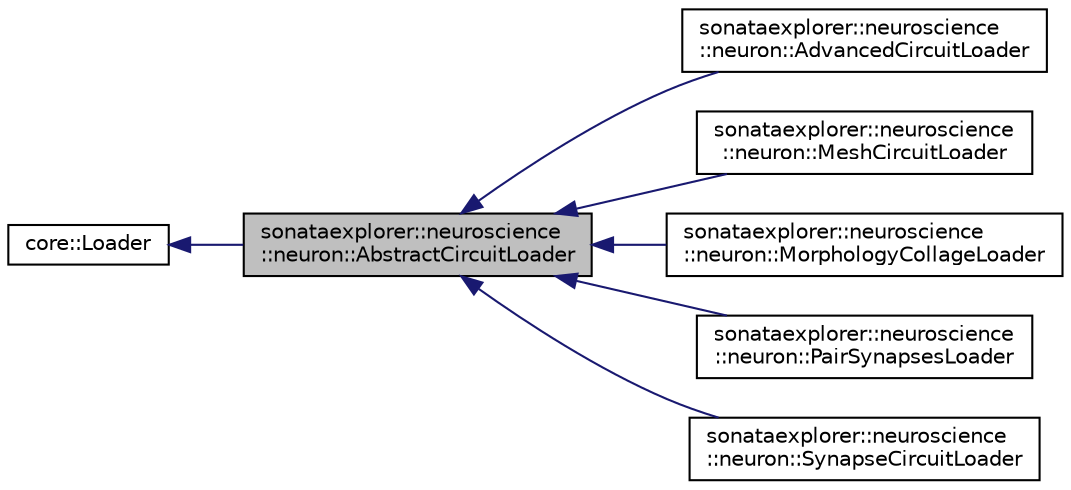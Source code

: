 digraph "sonataexplorer::neuroscience::neuron::AbstractCircuitLoader"
{
 // LATEX_PDF_SIZE
  edge [fontname="Helvetica",fontsize="10",labelfontname="Helvetica",labelfontsize="10"];
  node [fontname="Helvetica",fontsize="10",shape=record];
  rankdir="LR";
  Node1 [label="sonataexplorer::neuroscience\l::neuron::AbstractCircuitLoader",height=0.2,width=0.4,color="black", fillcolor="grey75", style="filled", fontcolor="black",tooltip=" "];
  Node2 -> Node1 [dir="back",color="midnightblue",fontsize="10",style="solid",fontname="Helvetica"];
  Node2 [label="core::Loader",height=0.2,width=0.4,color="black", fillcolor="white", style="filled",URL="$de/d2b/classcore_1_1Loader.html",tooltip=" "];
  Node1 -> Node3 [dir="back",color="midnightblue",fontsize="10",style="solid",fontname="Helvetica"];
  Node3 [label="sonataexplorer::neuroscience\l::neuron::AdvancedCircuitLoader",height=0.2,width=0.4,color="black", fillcolor="white", style="filled",URL="$d5/d55/classsonataexplorer_1_1neuroscience_1_1neuron_1_1AdvancedCircuitLoader.html",tooltip=" "];
  Node1 -> Node4 [dir="back",color="midnightblue",fontsize="10",style="solid",fontname="Helvetica"];
  Node4 [label="sonataexplorer::neuroscience\l::neuron::MeshCircuitLoader",height=0.2,width=0.4,color="black", fillcolor="white", style="filled",URL="$d0/dd9/classsonataexplorer_1_1neuroscience_1_1neuron_1_1MeshCircuitLoader.html",tooltip=" "];
  Node1 -> Node5 [dir="back",color="midnightblue",fontsize="10",style="solid",fontname="Helvetica"];
  Node5 [label="sonataexplorer::neuroscience\l::neuron::MorphologyCollageLoader",height=0.2,width=0.4,color="black", fillcolor="white", style="filled",URL="$d5/d04/classsonataexplorer_1_1neuroscience_1_1neuron_1_1MorphologyCollageLoader.html",tooltip=" "];
  Node1 -> Node6 [dir="back",color="midnightblue",fontsize="10",style="solid",fontname="Helvetica"];
  Node6 [label="sonataexplorer::neuroscience\l::neuron::PairSynapsesLoader",height=0.2,width=0.4,color="black", fillcolor="white", style="filled",URL="$d7/d7c/classsonataexplorer_1_1neuroscience_1_1neuron_1_1PairSynapsesLoader.html",tooltip=" "];
  Node1 -> Node7 [dir="back",color="midnightblue",fontsize="10",style="solid",fontname="Helvetica"];
  Node7 [label="sonataexplorer::neuroscience\l::neuron::SynapseCircuitLoader",height=0.2,width=0.4,color="black", fillcolor="white", style="filled",URL="$d6/df1/classsonataexplorer_1_1neuroscience_1_1neuron_1_1SynapseCircuitLoader.html",tooltip=" "];
}
